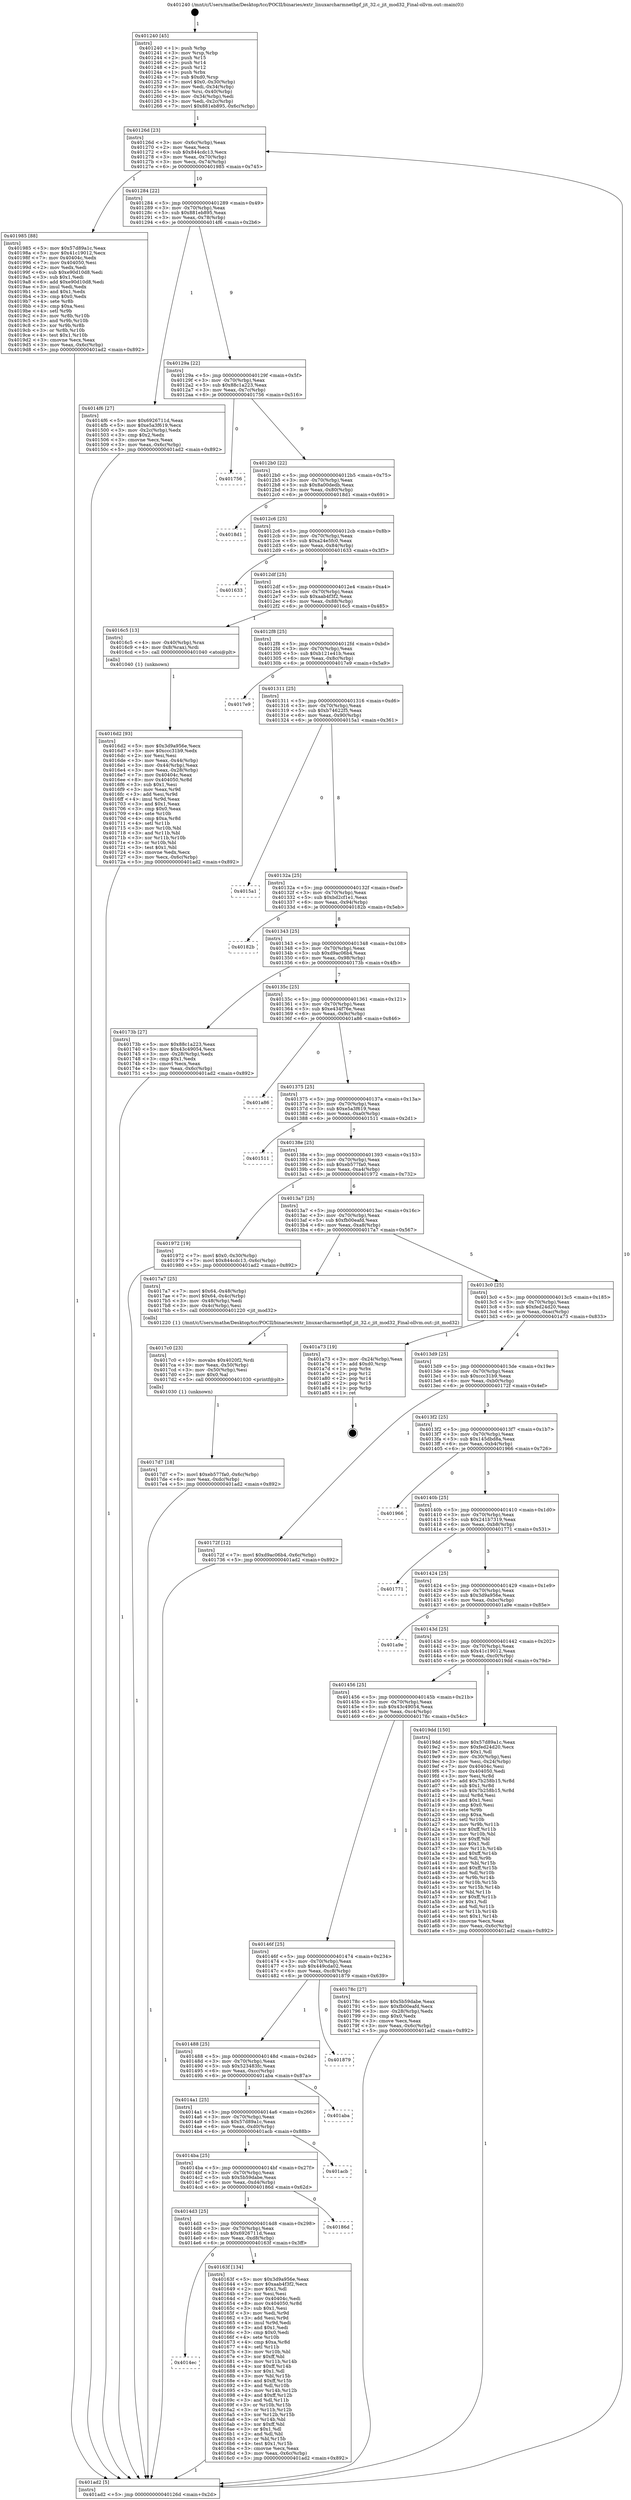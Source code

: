digraph "0x401240" {
  label = "0x401240 (/mnt/c/Users/mathe/Desktop/tcc/POCII/binaries/extr_linuxarcharmnetbpf_jit_32.c_jit_mod32_Final-ollvm.out::main(0))"
  labelloc = "t"
  node[shape=record]

  Entry [label="",width=0.3,height=0.3,shape=circle,fillcolor=black,style=filled]
  "0x40126d" [label="{
     0x40126d [23]\l
     | [instrs]\l
     &nbsp;&nbsp;0x40126d \<+3\>: mov -0x6c(%rbp),%eax\l
     &nbsp;&nbsp;0x401270 \<+2\>: mov %eax,%ecx\l
     &nbsp;&nbsp;0x401272 \<+6\>: sub $0x844cdc13,%ecx\l
     &nbsp;&nbsp;0x401278 \<+3\>: mov %eax,-0x70(%rbp)\l
     &nbsp;&nbsp;0x40127b \<+3\>: mov %ecx,-0x74(%rbp)\l
     &nbsp;&nbsp;0x40127e \<+6\>: je 0000000000401985 \<main+0x745\>\l
  }"]
  "0x401985" [label="{
     0x401985 [88]\l
     | [instrs]\l
     &nbsp;&nbsp;0x401985 \<+5\>: mov $0x57d89a1c,%eax\l
     &nbsp;&nbsp;0x40198a \<+5\>: mov $0x41c19012,%ecx\l
     &nbsp;&nbsp;0x40198f \<+7\>: mov 0x40404c,%edx\l
     &nbsp;&nbsp;0x401996 \<+7\>: mov 0x404050,%esi\l
     &nbsp;&nbsp;0x40199d \<+2\>: mov %edx,%edi\l
     &nbsp;&nbsp;0x40199f \<+6\>: sub $0xe90d10d8,%edi\l
     &nbsp;&nbsp;0x4019a5 \<+3\>: sub $0x1,%edi\l
     &nbsp;&nbsp;0x4019a8 \<+6\>: add $0xe90d10d8,%edi\l
     &nbsp;&nbsp;0x4019ae \<+3\>: imul %edi,%edx\l
     &nbsp;&nbsp;0x4019b1 \<+3\>: and $0x1,%edx\l
     &nbsp;&nbsp;0x4019b4 \<+3\>: cmp $0x0,%edx\l
     &nbsp;&nbsp;0x4019b7 \<+4\>: sete %r8b\l
     &nbsp;&nbsp;0x4019bb \<+3\>: cmp $0xa,%esi\l
     &nbsp;&nbsp;0x4019be \<+4\>: setl %r9b\l
     &nbsp;&nbsp;0x4019c2 \<+3\>: mov %r8b,%r10b\l
     &nbsp;&nbsp;0x4019c5 \<+3\>: and %r9b,%r10b\l
     &nbsp;&nbsp;0x4019c8 \<+3\>: xor %r9b,%r8b\l
     &nbsp;&nbsp;0x4019cb \<+3\>: or %r8b,%r10b\l
     &nbsp;&nbsp;0x4019ce \<+4\>: test $0x1,%r10b\l
     &nbsp;&nbsp;0x4019d2 \<+3\>: cmovne %ecx,%eax\l
     &nbsp;&nbsp;0x4019d5 \<+3\>: mov %eax,-0x6c(%rbp)\l
     &nbsp;&nbsp;0x4019d8 \<+5\>: jmp 0000000000401ad2 \<main+0x892\>\l
  }"]
  "0x401284" [label="{
     0x401284 [22]\l
     | [instrs]\l
     &nbsp;&nbsp;0x401284 \<+5\>: jmp 0000000000401289 \<main+0x49\>\l
     &nbsp;&nbsp;0x401289 \<+3\>: mov -0x70(%rbp),%eax\l
     &nbsp;&nbsp;0x40128c \<+5\>: sub $0x881eb895,%eax\l
     &nbsp;&nbsp;0x401291 \<+3\>: mov %eax,-0x78(%rbp)\l
     &nbsp;&nbsp;0x401294 \<+6\>: je 00000000004014f6 \<main+0x2b6\>\l
  }"]
  Exit [label="",width=0.3,height=0.3,shape=circle,fillcolor=black,style=filled,peripheries=2]
  "0x4014f6" [label="{
     0x4014f6 [27]\l
     | [instrs]\l
     &nbsp;&nbsp;0x4014f6 \<+5\>: mov $0x6926711d,%eax\l
     &nbsp;&nbsp;0x4014fb \<+5\>: mov $0xe5a3f619,%ecx\l
     &nbsp;&nbsp;0x401500 \<+3\>: mov -0x2c(%rbp),%edx\l
     &nbsp;&nbsp;0x401503 \<+3\>: cmp $0x2,%edx\l
     &nbsp;&nbsp;0x401506 \<+3\>: cmovne %ecx,%eax\l
     &nbsp;&nbsp;0x401509 \<+3\>: mov %eax,-0x6c(%rbp)\l
     &nbsp;&nbsp;0x40150c \<+5\>: jmp 0000000000401ad2 \<main+0x892\>\l
  }"]
  "0x40129a" [label="{
     0x40129a [22]\l
     | [instrs]\l
     &nbsp;&nbsp;0x40129a \<+5\>: jmp 000000000040129f \<main+0x5f\>\l
     &nbsp;&nbsp;0x40129f \<+3\>: mov -0x70(%rbp),%eax\l
     &nbsp;&nbsp;0x4012a2 \<+5\>: sub $0x88c1a223,%eax\l
     &nbsp;&nbsp;0x4012a7 \<+3\>: mov %eax,-0x7c(%rbp)\l
     &nbsp;&nbsp;0x4012aa \<+6\>: je 0000000000401756 \<main+0x516\>\l
  }"]
  "0x401ad2" [label="{
     0x401ad2 [5]\l
     | [instrs]\l
     &nbsp;&nbsp;0x401ad2 \<+5\>: jmp 000000000040126d \<main+0x2d\>\l
  }"]
  "0x401240" [label="{
     0x401240 [45]\l
     | [instrs]\l
     &nbsp;&nbsp;0x401240 \<+1\>: push %rbp\l
     &nbsp;&nbsp;0x401241 \<+3\>: mov %rsp,%rbp\l
     &nbsp;&nbsp;0x401244 \<+2\>: push %r15\l
     &nbsp;&nbsp;0x401246 \<+2\>: push %r14\l
     &nbsp;&nbsp;0x401248 \<+2\>: push %r12\l
     &nbsp;&nbsp;0x40124a \<+1\>: push %rbx\l
     &nbsp;&nbsp;0x40124b \<+7\>: sub $0xd0,%rsp\l
     &nbsp;&nbsp;0x401252 \<+7\>: movl $0x0,-0x30(%rbp)\l
     &nbsp;&nbsp;0x401259 \<+3\>: mov %edi,-0x34(%rbp)\l
     &nbsp;&nbsp;0x40125c \<+4\>: mov %rsi,-0x40(%rbp)\l
     &nbsp;&nbsp;0x401260 \<+3\>: mov -0x34(%rbp),%edi\l
     &nbsp;&nbsp;0x401263 \<+3\>: mov %edi,-0x2c(%rbp)\l
     &nbsp;&nbsp;0x401266 \<+7\>: movl $0x881eb895,-0x6c(%rbp)\l
  }"]
  "0x4017d7" [label="{
     0x4017d7 [18]\l
     | [instrs]\l
     &nbsp;&nbsp;0x4017d7 \<+7\>: movl $0xeb577fa0,-0x6c(%rbp)\l
     &nbsp;&nbsp;0x4017de \<+6\>: mov %eax,-0xdc(%rbp)\l
     &nbsp;&nbsp;0x4017e4 \<+5\>: jmp 0000000000401ad2 \<main+0x892\>\l
  }"]
  "0x401756" [label="{
     0x401756\l
  }", style=dashed]
  "0x4012b0" [label="{
     0x4012b0 [22]\l
     | [instrs]\l
     &nbsp;&nbsp;0x4012b0 \<+5\>: jmp 00000000004012b5 \<main+0x75\>\l
     &nbsp;&nbsp;0x4012b5 \<+3\>: mov -0x70(%rbp),%eax\l
     &nbsp;&nbsp;0x4012b8 \<+5\>: sub $0x8a00dedb,%eax\l
     &nbsp;&nbsp;0x4012bd \<+3\>: mov %eax,-0x80(%rbp)\l
     &nbsp;&nbsp;0x4012c0 \<+6\>: je 00000000004018d1 \<main+0x691\>\l
  }"]
  "0x4017c0" [label="{
     0x4017c0 [23]\l
     | [instrs]\l
     &nbsp;&nbsp;0x4017c0 \<+10\>: movabs $0x4020f2,%rdi\l
     &nbsp;&nbsp;0x4017ca \<+3\>: mov %eax,-0x50(%rbp)\l
     &nbsp;&nbsp;0x4017cd \<+3\>: mov -0x50(%rbp),%esi\l
     &nbsp;&nbsp;0x4017d0 \<+2\>: mov $0x0,%al\l
     &nbsp;&nbsp;0x4017d2 \<+5\>: call 0000000000401030 \<printf@plt\>\l
     | [calls]\l
     &nbsp;&nbsp;0x401030 \{1\} (unknown)\l
  }"]
  "0x4018d1" [label="{
     0x4018d1\l
  }", style=dashed]
  "0x4012c6" [label="{
     0x4012c6 [25]\l
     | [instrs]\l
     &nbsp;&nbsp;0x4012c6 \<+5\>: jmp 00000000004012cb \<main+0x8b\>\l
     &nbsp;&nbsp;0x4012cb \<+3\>: mov -0x70(%rbp),%eax\l
     &nbsp;&nbsp;0x4012ce \<+5\>: sub $0xa24e5fc0,%eax\l
     &nbsp;&nbsp;0x4012d3 \<+6\>: mov %eax,-0x84(%rbp)\l
     &nbsp;&nbsp;0x4012d9 \<+6\>: je 0000000000401633 \<main+0x3f3\>\l
  }"]
  "0x4016d2" [label="{
     0x4016d2 [93]\l
     | [instrs]\l
     &nbsp;&nbsp;0x4016d2 \<+5\>: mov $0x3d9a956e,%ecx\l
     &nbsp;&nbsp;0x4016d7 \<+5\>: mov $0xccc31b9,%edx\l
     &nbsp;&nbsp;0x4016dc \<+2\>: xor %esi,%esi\l
     &nbsp;&nbsp;0x4016de \<+3\>: mov %eax,-0x44(%rbp)\l
     &nbsp;&nbsp;0x4016e1 \<+3\>: mov -0x44(%rbp),%eax\l
     &nbsp;&nbsp;0x4016e4 \<+3\>: mov %eax,-0x28(%rbp)\l
     &nbsp;&nbsp;0x4016e7 \<+7\>: mov 0x40404c,%eax\l
     &nbsp;&nbsp;0x4016ee \<+8\>: mov 0x404050,%r8d\l
     &nbsp;&nbsp;0x4016f6 \<+3\>: sub $0x1,%esi\l
     &nbsp;&nbsp;0x4016f9 \<+3\>: mov %eax,%r9d\l
     &nbsp;&nbsp;0x4016fc \<+3\>: add %esi,%r9d\l
     &nbsp;&nbsp;0x4016ff \<+4\>: imul %r9d,%eax\l
     &nbsp;&nbsp;0x401703 \<+3\>: and $0x1,%eax\l
     &nbsp;&nbsp;0x401706 \<+3\>: cmp $0x0,%eax\l
     &nbsp;&nbsp;0x401709 \<+4\>: sete %r10b\l
     &nbsp;&nbsp;0x40170d \<+4\>: cmp $0xa,%r8d\l
     &nbsp;&nbsp;0x401711 \<+4\>: setl %r11b\l
     &nbsp;&nbsp;0x401715 \<+3\>: mov %r10b,%bl\l
     &nbsp;&nbsp;0x401718 \<+3\>: and %r11b,%bl\l
     &nbsp;&nbsp;0x40171b \<+3\>: xor %r11b,%r10b\l
     &nbsp;&nbsp;0x40171e \<+3\>: or %r10b,%bl\l
     &nbsp;&nbsp;0x401721 \<+3\>: test $0x1,%bl\l
     &nbsp;&nbsp;0x401724 \<+3\>: cmovne %edx,%ecx\l
     &nbsp;&nbsp;0x401727 \<+3\>: mov %ecx,-0x6c(%rbp)\l
     &nbsp;&nbsp;0x40172a \<+5\>: jmp 0000000000401ad2 \<main+0x892\>\l
  }"]
  "0x401633" [label="{
     0x401633\l
  }", style=dashed]
  "0x4012df" [label="{
     0x4012df [25]\l
     | [instrs]\l
     &nbsp;&nbsp;0x4012df \<+5\>: jmp 00000000004012e4 \<main+0xa4\>\l
     &nbsp;&nbsp;0x4012e4 \<+3\>: mov -0x70(%rbp),%eax\l
     &nbsp;&nbsp;0x4012e7 \<+5\>: sub $0xaab4f3f2,%eax\l
     &nbsp;&nbsp;0x4012ec \<+6\>: mov %eax,-0x88(%rbp)\l
     &nbsp;&nbsp;0x4012f2 \<+6\>: je 00000000004016c5 \<main+0x485\>\l
  }"]
  "0x4014ec" [label="{
     0x4014ec\l
  }", style=dashed]
  "0x4016c5" [label="{
     0x4016c5 [13]\l
     | [instrs]\l
     &nbsp;&nbsp;0x4016c5 \<+4\>: mov -0x40(%rbp),%rax\l
     &nbsp;&nbsp;0x4016c9 \<+4\>: mov 0x8(%rax),%rdi\l
     &nbsp;&nbsp;0x4016cd \<+5\>: call 0000000000401040 \<atoi@plt\>\l
     | [calls]\l
     &nbsp;&nbsp;0x401040 \{1\} (unknown)\l
  }"]
  "0x4012f8" [label="{
     0x4012f8 [25]\l
     | [instrs]\l
     &nbsp;&nbsp;0x4012f8 \<+5\>: jmp 00000000004012fd \<main+0xbd\>\l
     &nbsp;&nbsp;0x4012fd \<+3\>: mov -0x70(%rbp),%eax\l
     &nbsp;&nbsp;0x401300 \<+5\>: sub $0xb121e41b,%eax\l
     &nbsp;&nbsp;0x401305 \<+6\>: mov %eax,-0x8c(%rbp)\l
     &nbsp;&nbsp;0x40130b \<+6\>: je 00000000004017e9 \<main+0x5a9\>\l
  }"]
  "0x40163f" [label="{
     0x40163f [134]\l
     | [instrs]\l
     &nbsp;&nbsp;0x40163f \<+5\>: mov $0x3d9a956e,%eax\l
     &nbsp;&nbsp;0x401644 \<+5\>: mov $0xaab4f3f2,%ecx\l
     &nbsp;&nbsp;0x401649 \<+2\>: mov $0x1,%dl\l
     &nbsp;&nbsp;0x40164b \<+2\>: xor %esi,%esi\l
     &nbsp;&nbsp;0x40164d \<+7\>: mov 0x40404c,%edi\l
     &nbsp;&nbsp;0x401654 \<+8\>: mov 0x404050,%r8d\l
     &nbsp;&nbsp;0x40165c \<+3\>: sub $0x1,%esi\l
     &nbsp;&nbsp;0x40165f \<+3\>: mov %edi,%r9d\l
     &nbsp;&nbsp;0x401662 \<+3\>: add %esi,%r9d\l
     &nbsp;&nbsp;0x401665 \<+4\>: imul %r9d,%edi\l
     &nbsp;&nbsp;0x401669 \<+3\>: and $0x1,%edi\l
     &nbsp;&nbsp;0x40166c \<+3\>: cmp $0x0,%edi\l
     &nbsp;&nbsp;0x40166f \<+4\>: sete %r10b\l
     &nbsp;&nbsp;0x401673 \<+4\>: cmp $0xa,%r8d\l
     &nbsp;&nbsp;0x401677 \<+4\>: setl %r11b\l
     &nbsp;&nbsp;0x40167b \<+3\>: mov %r10b,%bl\l
     &nbsp;&nbsp;0x40167e \<+3\>: xor $0xff,%bl\l
     &nbsp;&nbsp;0x401681 \<+3\>: mov %r11b,%r14b\l
     &nbsp;&nbsp;0x401684 \<+4\>: xor $0xff,%r14b\l
     &nbsp;&nbsp;0x401688 \<+3\>: xor $0x1,%dl\l
     &nbsp;&nbsp;0x40168b \<+3\>: mov %bl,%r15b\l
     &nbsp;&nbsp;0x40168e \<+4\>: and $0xff,%r15b\l
     &nbsp;&nbsp;0x401692 \<+3\>: and %dl,%r10b\l
     &nbsp;&nbsp;0x401695 \<+3\>: mov %r14b,%r12b\l
     &nbsp;&nbsp;0x401698 \<+4\>: and $0xff,%r12b\l
     &nbsp;&nbsp;0x40169c \<+3\>: and %dl,%r11b\l
     &nbsp;&nbsp;0x40169f \<+3\>: or %r10b,%r15b\l
     &nbsp;&nbsp;0x4016a2 \<+3\>: or %r11b,%r12b\l
     &nbsp;&nbsp;0x4016a5 \<+3\>: xor %r12b,%r15b\l
     &nbsp;&nbsp;0x4016a8 \<+3\>: or %r14b,%bl\l
     &nbsp;&nbsp;0x4016ab \<+3\>: xor $0xff,%bl\l
     &nbsp;&nbsp;0x4016ae \<+3\>: or $0x1,%dl\l
     &nbsp;&nbsp;0x4016b1 \<+2\>: and %dl,%bl\l
     &nbsp;&nbsp;0x4016b3 \<+3\>: or %bl,%r15b\l
     &nbsp;&nbsp;0x4016b6 \<+4\>: test $0x1,%r15b\l
     &nbsp;&nbsp;0x4016ba \<+3\>: cmovne %ecx,%eax\l
     &nbsp;&nbsp;0x4016bd \<+3\>: mov %eax,-0x6c(%rbp)\l
     &nbsp;&nbsp;0x4016c0 \<+5\>: jmp 0000000000401ad2 \<main+0x892\>\l
  }"]
  "0x4017e9" [label="{
     0x4017e9\l
  }", style=dashed]
  "0x401311" [label="{
     0x401311 [25]\l
     | [instrs]\l
     &nbsp;&nbsp;0x401311 \<+5\>: jmp 0000000000401316 \<main+0xd6\>\l
     &nbsp;&nbsp;0x401316 \<+3\>: mov -0x70(%rbp),%eax\l
     &nbsp;&nbsp;0x401319 \<+5\>: sub $0xb74622f5,%eax\l
     &nbsp;&nbsp;0x40131e \<+6\>: mov %eax,-0x90(%rbp)\l
     &nbsp;&nbsp;0x401324 \<+6\>: je 00000000004015a1 \<main+0x361\>\l
  }"]
  "0x4014d3" [label="{
     0x4014d3 [25]\l
     | [instrs]\l
     &nbsp;&nbsp;0x4014d3 \<+5\>: jmp 00000000004014d8 \<main+0x298\>\l
     &nbsp;&nbsp;0x4014d8 \<+3\>: mov -0x70(%rbp),%eax\l
     &nbsp;&nbsp;0x4014db \<+5\>: sub $0x6926711d,%eax\l
     &nbsp;&nbsp;0x4014e0 \<+6\>: mov %eax,-0xd8(%rbp)\l
     &nbsp;&nbsp;0x4014e6 \<+6\>: je 000000000040163f \<main+0x3ff\>\l
  }"]
  "0x4015a1" [label="{
     0x4015a1\l
  }", style=dashed]
  "0x40132a" [label="{
     0x40132a [25]\l
     | [instrs]\l
     &nbsp;&nbsp;0x40132a \<+5\>: jmp 000000000040132f \<main+0xef\>\l
     &nbsp;&nbsp;0x40132f \<+3\>: mov -0x70(%rbp),%eax\l
     &nbsp;&nbsp;0x401332 \<+5\>: sub $0xbd2cf1e1,%eax\l
     &nbsp;&nbsp;0x401337 \<+6\>: mov %eax,-0x94(%rbp)\l
     &nbsp;&nbsp;0x40133d \<+6\>: je 000000000040182b \<main+0x5eb\>\l
  }"]
  "0x40186d" [label="{
     0x40186d\l
  }", style=dashed]
  "0x40182b" [label="{
     0x40182b\l
  }", style=dashed]
  "0x401343" [label="{
     0x401343 [25]\l
     | [instrs]\l
     &nbsp;&nbsp;0x401343 \<+5\>: jmp 0000000000401348 \<main+0x108\>\l
     &nbsp;&nbsp;0x401348 \<+3\>: mov -0x70(%rbp),%eax\l
     &nbsp;&nbsp;0x40134b \<+5\>: sub $0xd9ac06b4,%eax\l
     &nbsp;&nbsp;0x401350 \<+6\>: mov %eax,-0x98(%rbp)\l
     &nbsp;&nbsp;0x401356 \<+6\>: je 000000000040173b \<main+0x4fb\>\l
  }"]
  "0x4014ba" [label="{
     0x4014ba [25]\l
     | [instrs]\l
     &nbsp;&nbsp;0x4014ba \<+5\>: jmp 00000000004014bf \<main+0x27f\>\l
     &nbsp;&nbsp;0x4014bf \<+3\>: mov -0x70(%rbp),%eax\l
     &nbsp;&nbsp;0x4014c2 \<+5\>: sub $0x5b59dabe,%eax\l
     &nbsp;&nbsp;0x4014c7 \<+6\>: mov %eax,-0xd4(%rbp)\l
     &nbsp;&nbsp;0x4014cd \<+6\>: je 000000000040186d \<main+0x62d\>\l
  }"]
  "0x40173b" [label="{
     0x40173b [27]\l
     | [instrs]\l
     &nbsp;&nbsp;0x40173b \<+5\>: mov $0x88c1a223,%eax\l
     &nbsp;&nbsp;0x401740 \<+5\>: mov $0x43c49054,%ecx\l
     &nbsp;&nbsp;0x401745 \<+3\>: mov -0x28(%rbp),%edx\l
     &nbsp;&nbsp;0x401748 \<+3\>: cmp $0x1,%edx\l
     &nbsp;&nbsp;0x40174b \<+3\>: cmovl %ecx,%eax\l
     &nbsp;&nbsp;0x40174e \<+3\>: mov %eax,-0x6c(%rbp)\l
     &nbsp;&nbsp;0x401751 \<+5\>: jmp 0000000000401ad2 \<main+0x892\>\l
  }"]
  "0x40135c" [label="{
     0x40135c [25]\l
     | [instrs]\l
     &nbsp;&nbsp;0x40135c \<+5\>: jmp 0000000000401361 \<main+0x121\>\l
     &nbsp;&nbsp;0x401361 \<+3\>: mov -0x70(%rbp),%eax\l
     &nbsp;&nbsp;0x401364 \<+5\>: sub $0xe434f76e,%eax\l
     &nbsp;&nbsp;0x401369 \<+6\>: mov %eax,-0x9c(%rbp)\l
     &nbsp;&nbsp;0x40136f \<+6\>: je 0000000000401a86 \<main+0x846\>\l
  }"]
  "0x401acb" [label="{
     0x401acb\l
  }", style=dashed]
  "0x401a86" [label="{
     0x401a86\l
  }", style=dashed]
  "0x401375" [label="{
     0x401375 [25]\l
     | [instrs]\l
     &nbsp;&nbsp;0x401375 \<+5\>: jmp 000000000040137a \<main+0x13a\>\l
     &nbsp;&nbsp;0x40137a \<+3\>: mov -0x70(%rbp),%eax\l
     &nbsp;&nbsp;0x40137d \<+5\>: sub $0xe5a3f619,%eax\l
     &nbsp;&nbsp;0x401382 \<+6\>: mov %eax,-0xa0(%rbp)\l
     &nbsp;&nbsp;0x401388 \<+6\>: je 0000000000401511 \<main+0x2d1\>\l
  }"]
  "0x4014a1" [label="{
     0x4014a1 [25]\l
     | [instrs]\l
     &nbsp;&nbsp;0x4014a1 \<+5\>: jmp 00000000004014a6 \<main+0x266\>\l
     &nbsp;&nbsp;0x4014a6 \<+3\>: mov -0x70(%rbp),%eax\l
     &nbsp;&nbsp;0x4014a9 \<+5\>: sub $0x57d89a1c,%eax\l
     &nbsp;&nbsp;0x4014ae \<+6\>: mov %eax,-0xd0(%rbp)\l
     &nbsp;&nbsp;0x4014b4 \<+6\>: je 0000000000401acb \<main+0x88b\>\l
  }"]
  "0x401511" [label="{
     0x401511\l
  }", style=dashed]
  "0x40138e" [label="{
     0x40138e [25]\l
     | [instrs]\l
     &nbsp;&nbsp;0x40138e \<+5\>: jmp 0000000000401393 \<main+0x153\>\l
     &nbsp;&nbsp;0x401393 \<+3\>: mov -0x70(%rbp),%eax\l
     &nbsp;&nbsp;0x401396 \<+5\>: sub $0xeb577fa0,%eax\l
     &nbsp;&nbsp;0x40139b \<+6\>: mov %eax,-0xa4(%rbp)\l
     &nbsp;&nbsp;0x4013a1 \<+6\>: je 0000000000401972 \<main+0x732\>\l
  }"]
  "0x401aba" [label="{
     0x401aba\l
  }", style=dashed]
  "0x401972" [label="{
     0x401972 [19]\l
     | [instrs]\l
     &nbsp;&nbsp;0x401972 \<+7\>: movl $0x0,-0x30(%rbp)\l
     &nbsp;&nbsp;0x401979 \<+7\>: movl $0x844cdc13,-0x6c(%rbp)\l
     &nbsp;&nbsp;0x401980 \<+5\>: jmp 0000000000401ad2 \<main+0x892\>\l
  }"]
  "0x4013a7" [label="{
     0x4013a7 [25]\l
     | [instrs]\l
     &nbsp;&nbsp;0x4013a7 \<+5\>: jmp 00000000004013ac \<main+0x16c\>\l
     &nbsp;&nbsp;0x4013ac \<+3\>: mov -0x70(%rbp),%eax\l
     &nbsp;&nbsp;0x4013af \<+5\>: sub $0xfb00eafd,%eax\l
     &nbsp;&nbsp;0x4013b4 \<+6\>: mov %eax,-0xa8(%rbp)\l
     &nbsp;&nbsp;0x4013ba \<+6\>: je 00000000004017a7 \<main+0x567\>\l
  }"]
  "0x401488" [label="{
     0x401488 [25]\l
     | [instrs]\l
     &nbsp;&nbsp;0x401488 \<+5\>: jmp 000000000040148d \<main+0x24d\>\l
     &nbsp;&nbsp;0x40148d \<+3\>: mov -0x70(%rbp),%eax\l
     &nbsp;&nbsp;0x401490 \<+5\>: sub $0x523483fc,%eax\l
     &nbsp;&nbsp;0x401495 \<+6\>: mov %eax,-0xcc(%rbp)\l
     &nbsp;&nbsp;0x40149b \<+6\>: je 0000000000401aba \<main+0x87a\>\l
  }"]
  "0x4017a7" [label="{
     0x4017a7 [25]\l
     | [instrs]\l
     &nbsp;&nbsp;0x4017a7 \<+7\>: movl $0x64,-0x48(%rbp)\l
     &nbsp;&nbsp;0x4017ae \<+7\>: movl $0x64,-0x4c(%rbp)\l
     &nbsp;&nbsp;0x4017b5 \<+3\>: mov -0x48(%rbp),%edi\l
     &nbsp;&nbsp;0x4017b8 \<+3\>: mov -0x4c(%rbp),%esi\l
     &nbsp;&nbsp;0x4017bb \<+5\>: call 0000000000401220 \<jit_mod32\>\l
     | [calls]\l
     &nbsp;&nbsp;0x401220 \{1\} (/mnt/c/Users/mathe/Desktop/tcc/POCII/binaries/extr_linuxarcharmnetbpf_jit_32.c_jit_mod32_Final-ollvm.out::jit_mod32)\l
  }"]
  "0x4013c0" [label="{
     0x4013c0 [25]\l
     | [instrs]\l
     &nbsp;&nbsp;0x4013c0 \<+5\>: jmp 00000000004013c5 \<main+0x185\>\l
     &nbsp;&nbsp;0x4013c5 \<+3\>: mov -0x70(%rbp),%eax\l
     &nbsp;&nbsp;0x4013c8 \<+5\>: sub $0xfed24d20,%eax\l
     &nbsp;&nbsp;0x4013cd \<+6\>: mov %eax,-0xac(%rbp)\l
     &nbsp;&nbsp;0x4013d3 \<+6\>: je 0000000000401a73 \<main+0x833\>\l
  }"]
  "0x401879" [label="{
     0x401879\l
  }", style=dashed]
  "0x401a73" [label="{
     0x401a73 [19]\l
     | [instrs]\l
     &nbsp;&nbsp;0x401a73 \<+3\>: mov -0x24(%rbp),%eax\l
     &nbsp;&nbsp;0x401a76 \<+7\>: add $0xd0,%rsp\l
     &nbsp;&nbsp;0x401a7d \<+1\>: pop %rbx\l
     &nbsp;&nbsp;0x401a7e \<+2\>: pop %r12\l
     &nbsp;&nbsp;0x401a80 \<+2\>: pop %r14\l
     &nbsp;&nbsp;0x401a82 \<+2\>: pop %r15\l
     &nbsp;&nbsp;0x401a84 \<+1\>: pop %rbp\l
     &nbsp;&nbsp;0x401a85 \<+1\>: ret\l
  }"]
  "0x4013d9" [label="{
     0x4013d9 [25]\l
     | [instrs]\l
     &nbsp;&nbsp;0x4013d9 \<+5\>: jmp 00000000004013de \<main+0x19e\>\l
     &nbsp;&nbsp;0x4013de \<+3\>: mov -0x70(%rbp),%eax\l
     &nbsp;&nbsp;0x4013e1 \<+5\>: sub $0xccc31b9,%eax\l
     &nbsp;&nbsp;0x4013e6 \<+6\>: mov %eax,-0xb0(%rbp)\l
     &nbsp;&nbsp;0x4013ec \<+6\>: je 000000000040172f \<main+0x4ef\>\l
  }"]
  "0x40146f" [label="{
     0x40146f [25]\l
     | [instrs]\l
     &nbsp;&nbsp;0x40146f \<+5\>: jmp 0000000000401474 \<main+0x234\>\l
     &nbsp;&nbsp;0x401474 \<+3\>: mov -0x70(%rbp),%eax\l
     &nbsp;&nbsp;0x401477 \<+5\>: sub $0x449cda02,%eax\l
     &nbsp;&nbsp;0x40147c \<+6\>: mov %eax,-0xc8(%rbp)\l
     &nbsp;&nbsp;0x401482 \<+6\>: je 0000000000401879 \<main+0x639\>\l
  }"]
  "0x40172f" [label="{
     0x40172f [12]\l
     | [instrs]\l
     &nbsp;&nbsp;0x40172f \<+7\>: movl $0xd9ac06b4,-0x6c(%rbp)\l
     &nbsp;&nbsp;0x401736 \<+5\>: jmp 0000000000401ad2 \<main+0x892\>\l
  }"]
  "0x4013f2" [label="{
     0x4013f2 [25]\l
     | [instrs]\l
     &nbsp;&nbsp;0x4013f2 \<+5\>: jmp 00000000004013f7 \<main+0x1b7\>\l
     &nbsp;&nbsp;0x4013f7 \<+3\>: mov -0x70(%rbp),%eax\l
     &nbsp;&nbsp;0x4013fa \<+5\>: sub $0x145dbd8a,%eax\l
     &nbsp;&nbsp;0x4013ff \<+6\>: mov %eax,-0xb4(%rbp)\l
     &nbsp;&nbsp;0x401405 \<+6\>: je 0000000000401966 \<main+0x726\>\l
  }"]
  "0x40178c" [label="{
     0x40178c [27]\l
     | [instrs]\l
     &nbsp;&nbsp;0x40178c \<+5\>: mov $0x5b59dabe,%eax\l
     &nbsp;&nbsp;0x401791 \<+5\>: mov $0xfb00eafd,%ecx\l
     &nbsp;&nbsp;0x401796 \<+3\>: mov -0x28(%rbp),%edx\l
     &nbsp;&nbsp;0x401799 \<+3\>: cmp $0x0,%edx\l
     &nbsp;&nbsp;0x40179c \<+3\>: cmove %ecx,%eax\l
     &nbsp;&nbsp;0x40179f \<+3\>: mov %eax,-0x6c(%rbp)\l
     &nbsp;&nbsp;0x4017a2 \<+5\>: jmp 0000000000401ad2 \<main+0x892\>\l
  }"]
  "0x401966" [label="{
     0x401966\l
  }", style=dashed]
  "0x40140b" [label="{
     0x40140b [25]\l
     | [instrs]\l
     &nbsp;&nbsp;0x40140b \<+5\>: jmp 0000000000401410 \<main+0x1d0\>\l
     &nbsp;&nbsp;0x401410 \<+3\>: mov -0x70(%rbp),%eax\l
     &nbsp;&nbsp;0x401413 \<+5\>: sub $0x241b7319,%eax\l
     &nbsp;&nbsp;0x401418 \<+6\>: mov %eax,-0xb8(%rbp)\l
     &nbsp;&nbsp;0x40141e \<+6\>: je 0000000000401771 \<main+0x531\>\l
  }"]
  "0x401456" [label="{
     0x401456 [25]\l
     | [instrs]\l
     &nbsp;&nbsp;0x401456 \<+5\>: jmp 000000000040145b \<main+0x21b\>\l
     &nbsp;&nbsp;0x40145b \<+3\>: mov -0x70(%rbp),%eax\l
     &nbsp;&nbsp;0x40145e \<+5\>: sub $0x43c49054,%eax\l
     &nbsp;&nbsp;0x401463 \<+6\>: mov %eax,-0xc4(%rbp)\l
     &nbsp;&nbsp;0x401469 \<+6\>: je 000000000040178c \<main+0x54c\>\l
  }"]
  "0x401771" [label="{
     0x401771\l
  }", style=dashed]
  "0x401424" [label="{
     0x401424 [25]\l
     | [instrs]\l
     &nbsp;&nbsp;0x401424 \<+5\>: jmp 0000000000401429 \<main+0x1e9\>\l
     &nbsp;&nbsp;0x401429 \<+3\>: mov -0x70(%rbp),%eax\l
     &nbsp;&nbsp;0x40142c \<+5\>: sub $0x3d9a956e,%eax\l
     &nbsp;&nbsp;0x401431 \<+6\>: mov %eax,-0xbc(%rbp)\l
     &nbsp;&nbsp;0x401437 \<+6\>: je 0000000000401a9e \<main+0x85e\>\l
  }"]
  "0x4019dd" [label="{
     0x4019dd [150]\l
     | [instrs]\l
     &nbsp;&nbsp;0x4019dd \<+5\>: mov $0x57d89a1c,%eax\l
     &nbsp;&nbsp;0x4019e2 \<+5\>: mov $0xfed24d20,%ecx\l
     &nbsp;&nbsp;0x4019e7 \<+2\>: mov $0x1,%dl\l
     &nbsp;&nbsp;0x4019e9 \<+3\>: mov -0x30(%rbp),%esi\l
     &nbsp;&nbsp;0x4019ec \<+3\>: mov %esi,-0x24(%rbp)\l
     &nbsp;&nbsp;0x4019ef \<+7\>: mov 0x40404c,%esi\l
     &nbsp;&nbsp;0x4019f6 \<+7\>: mov 0x404050,%edi\l
     &nbsp;&nbsp;0x4019fd \<+3\>: mov %esi,%r8d\l
     &nbsp;&nbsp;0x401a00 \<+7\>: add $0x7b258b15,%r8d\l
     &nbsp;&nbsp;0x401a07 \<+4\>: sub $0x1,%r8d\l
     &nbsp;&nbsp;0x401a0b \<+7\>: sub $0x7b258b15,%r8d\l
     &nbsp;&nbsp;0x401a12 \<+4\>: imul %r8d,%esi\l
     &nbsp;&nbsp;0x401a16 \<+3\>: and $0x1,%esi\l
     &nbsp;&nbsp;0x401a19 \<+3\>: cmp $0x0,%esi\l
     &nbsp;&nbsp;0x401a1c \<+4\>: sete %r9b\l
     &nbsp;&nbsp;0x401a20 \<+3\>: cmp $0xa,%edi\l
     &nbsp;&nbsp;0x401a23 \<+4\>: setl %r10b\l
     &nbsp;&nbsp;0x401a27 \<+3\>: mov %r9b,%r11b\l
     &nbsp;&nbsp;0x401a2a \<+4\>: xor $0xff,%r11b\l
     &nbsp;&nbsp;0x401a2e \<+3\>: mov %r10b,%bl\l
     &nbsp;&nbsp;0x401a31 \<+3\>: xor $0xff,%bl\l
     &nbsp;&nbsp;0x401a34 \<+3\>: xor $0x1,%dl\l
     &nbsp;&nbsp;0x401a37 \<+3\>: mov %r11b,%r14b\l
     &nbsp;&nbsp;0x401a3a \<+4\>: and $0xff,%r14b\l
     &nbsp;&nbsp;0x401a3e \<+3\>: and %dl,%r9b\l
     &nbsp;&nbsp;0x401a41 \<+3\>: mov %bl,%r15b\l
     &nbsp;&nbsp;0x401a44 \<+4\>: and $0xff,%r15b\l
     &nbsp;&nbsp;0x401a48 \<+3\>: and %dl,%r10b\l
     &nbsp;&nbsp;0x401a4b \<+3\>: or %r9b,%r14b\l
     &nbsp;&nbsp;0x401a4e \<+3\>: or %r10b,%r15b\l
     &nbsp;&nbsp;0x401a51 \<+3\>: xor %r15b,%r14b\l
     &nbsp;&nbsp;0x401a54 \<+3\>: or %bl,%r11b\l
     &nbsp;&nbsp;0x401a57 \<+4\>: xor $0xff,%r11b\l
     &nbsp;&nbsp;0x401a5b \<+3\>: or $0x1,%dl\l
     &nbsp;&nbsp;0x401a5e \<+3\>: and %dl,%r11b\l
     &nbsp;&nbsp;0x401a61 \<+3\>: or %r11b,%r14b\l
     &nbsp;&nbsp;0x401a64 \<+4\>: test $0x1,%r14b\l
     &nbsp;&nbsp;0x401a68 \<+3\>: cmovne %ecx,%eax\l
     &nbsp;&nbsp;0x401a6b \<+3\>: mov %eax,-0x6c(%rbp)\l
     &nbsp;&nbsp;0x401a6e \<+5\>: jmp 0000000000401ad2 \<main+0x892\>\l
  }"]
  "0x401a9e" [label="{
     0x401a9e\l
  }", style=dashed]
  "0x40143d" [label="{
     0x40143d [25]\l
     | [instrs]\l
     &nbsp;&nbsp;0x40143d \<+5\>: jmp 0000000000401442 \<main+0x202\>\l
     &nbsp;&nbsp;0x401442 \<+3\>: mov -0x70(%rbp),%eax\l
     &nbsp;&nbsp;0x401445 \<+5\>: sub $0x41c19012,%eax\l
     &nbsp;&nbsp;0x40144a \<+6\>: mov %eax,-0xc0(%rbp)\l
     &nbsp;&nbsp;0x401450 \<+6\>: je 00000000004019dd \<main+0x79d\>\l
  }"]
  Entry -> "0x401240" [label=" 1"]
  "0x40126d" -> "0x401985" [label=" 1"]
  "0x40126d" -> "0x401284" [label=" 10"]
  "0x401a73" -> Exit [label=" 1"]
  "0x401284" -> "0x4014f6" [label=" 1"]
  "0x401284" -> "0x40129a" [label=" 9"]
  "0x4014f6" -> "0x401ad2" [label=" 1"]
  "0x401240" -> "0x40126d" [label=" 1"]
  "0x401ad2" -> "0x40126d" [label=" 10"]
  "0x4019dd" -> "0x401ad2" [label=" 1"]
  "0x40129a" -> "0x401756" [label=" 0"]
  "0x40129a" -> "0x4012b0" [label=" 9"]
  "0x401985" -> "0x401ad2" [label=" 1"]
  "0x4012b0" -> "0x4018d1" [label=" 0"]
  "0x4012b0" -> "0x4012c6" [label=" 9"]
  "0x401972" -> "0x401ad2" [label=" 1"]
  "0x4012c6" -> "0x401633" [label=" 0"]
  "0x4012c6" -> "0x4012df" [label=" 9"]
  "0x4017d7" -> "0x401ad2" [label=" 1"]
  "0x4012df" -> "0x4016c5" [label=" 1"]
  "0x4012df" -> "0x4012f8" [label=" 8"]
  "0x4017c0" -> "0x4017d7" [label=" 1"]
  "0x4012f8" -> "0x4017e9" [label=" 0"]
  "0x4012f8" -> "0x401311" [label=" 8"]
  "0x4017a7" -> "0x4017c0" [label=" 1"]
  "0x401311" -> "0x4015a1" [label=" 0"]
  "0x401311" -> "0x40132a" [label=" 8"]
  "0x40173b" -> "0x401ad2" [label=" 1"]
  "0x40132a" -> "0x40182b" [label=" 0"]
  "0x40132a" -> "0x401343" [label=" 8"]
  "0x40172f" -> "0x401ad2" [label=" 1"]
  "0x401343" -> "0x40173b" [label=" 1"]
  "0x401343" -> "0x40135c" [label=" 7"]
  "0x4016c5" -> "0x4016d2" [label=" 1"]
  "0x40135c" -> "0x401a86" [label=" 0"]
  "0x40135c" -> "0x401375" [label=" 7"]
  "0x40163f" -> "0x401ad2" [label=" 1"]
  "0x401375" -> "0x401511" [label=" 0"]
  "0x401375" -> "0x40138e" [label=" 7"]
  "0x4014d3" -> "0x40163f" [label=" 1"]
  "0x40138e" -> "0x401972" [label=" 1"]
  "0x40138e" -> "0x4013a7" [label=" 6"]
  "0x40178c" -> "0x401ad2" [label=" 1"]
  "0x4013a7" -> "0x4017a7" [label=" 1"]
  "0x4013a7" -> "0x4013c0" [label=" 5"]
  "0x4014ba" -> "0x40186d" [label=" 0"]
  "0x4013c0" -> "0x401a73" [label=" 1"]
  "0x4013c0" -> "0x4013d9" [label=" 4"]
  "0x4016d2" -> "0x401ad2" [label=" 1"]
  "0x4013d9" -> "0x40172f" [label=" 1"]
  "0x4013d9" -> "0x4013f2" [label=" 3"]
  "0x4014a1" -> "0x401acb" [label=" 0"]
  "0x4013f2" -> "0x401966" [label=" 0"]
  "0x4013f2" -> "0x40140b" [label=" 3"]
  "0x4014d3" -> "0x4014ec" [label=" 0"]
  "0x40140b" -> "0x401771" [label=" 0"]
  "0x40140b" -> "0x401424" [label=" 3"]
  "0x401488" -> "0x401aba" [label=" 0"]
  "0x401424" -> "0x401a9e" [label=" 0"]
  "0x401424" -> "0x40143d" [label=" 3"]
  "0x4014ba" -> "0x4014d3" [label=" 1"]
  "0x40143d" -> "0x4019dd" [label=" 1"]
  "0x40143d" -> "0x401456" [label=" 2"]
  "0x401488" -> "0x4014a1" [label=" 1"]
  "0x401456" -> "0x40178c" [label=" 1"]
  "0x401456" -> "0x40146f" [label=" 1"]
  "0x4014a1" -> "0x4014ba" [label=" 1"]
  "0x40146f" -> "0x401879" [label=" 0"]
  "0x40146f" -> "0x401488" [label=" 1"]
}
